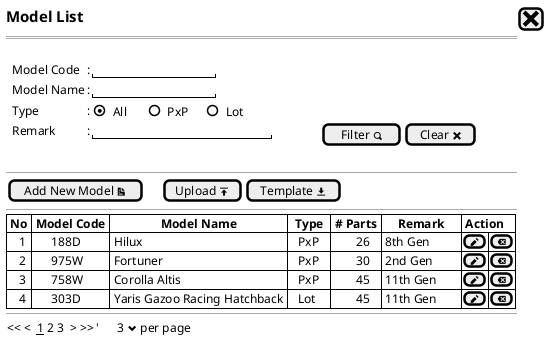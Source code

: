 @startsalt
{
  <size:15><b>Model List |[<size:25><&x>]|*
  ==
  .
  {
    .|Model Code        |: |"               "|*
    .|Model Name        |: |"               "|*
    .|Type              |: {(X)All      |()PxP     |   ()Lot  }*
    .|Remark            |: |"                      "|              |[Filter <&magnifying-glass>]| [Clear <&x>]|*
  }
  .
  --
  {
  [Add New Model <&document>]|.|.|.|[Upload <&data-transfer-upload>]| [Template <&data-transfer-download>]|* 
  }
  --
  {#
    | <b>No | <b>Model Code |                <b>Model Name                |  <b>Type  | <b># Parts |<b>     Remark     |<b> Action |*|*|*
    |    1  |      188D         | Hilux                                   |   PxP     |        26  | 8th Gen           |[<&pencil>]|[<&delete>]|*
    |    2  |      975W         | Fortuner                                |   PxP     |        30  | 2nd Gen           |[<&pencil>]|[<&delete>]|*
    |    3  |      758W         | Corolla Altis                           |   PxP     |        45  | 11th Gen          |[<&pencil>]|[<&delete>]|*
    |    4  |      303D         | Yaris Gazoo Racing Hatchback            |   Lot     |        45  | 11th Gen          |[<&pencil>]|[<&delete>]|*    
  }
  --
  {
  << <  __1__ 2 3  > >>  |'      3 <&chevron-bottom> per page |*
  }

}
@endsalt
